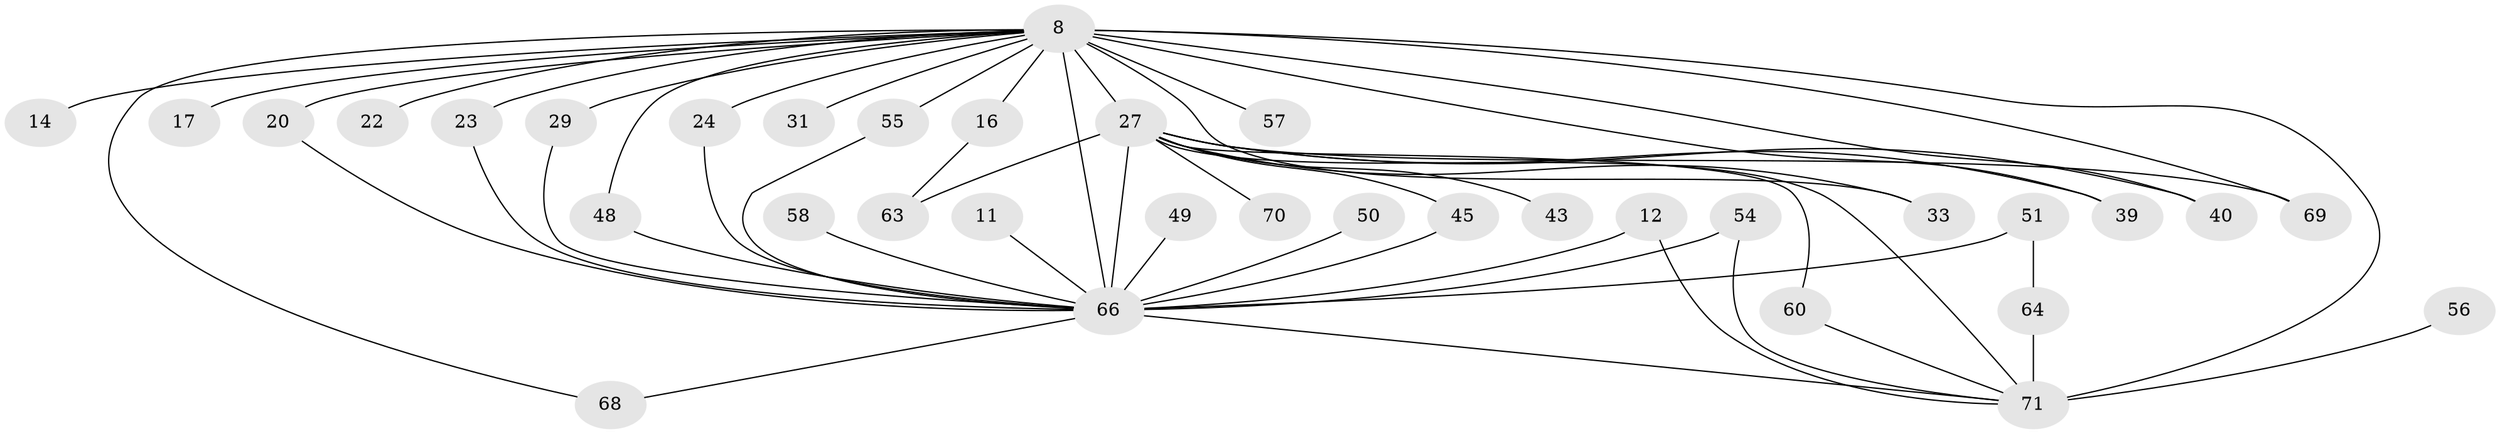 // original degree distribution, {15: 0.014084507042253521, 16: 0.014084507042253521, 20: 0.014084507042253521, 18: 0.014084507042253521, 17: 0.028169014084507043, 14: 0.014084507042253521, 24: 0.014084507042253521, 21: 0.014084507042253521, 13: 0.014084507042253521, 2: 0.5633802816901409, 3: 0.16901408450704225, 4: 0.056338028169014086, 6: 0.028169014084507043, 5: 0.04225352112676056}
// Generated by graph-tools (version 1.1) at 2025/45/03/09/25 04:45:41]
// undirected, 35 vertices, 54 edges
graph export_dot {
graph [start="1"]
  node [color=gray90,style=filled];
  8 [super="+3+7"];
  11;
  12;
  14;
  16;
  17;
  20;
  22;
  23;
  24;
  27 [super="+26+9"];
  29;
  31;
  33;
  39;
  40;
  43;
  45;
  48 [super="+41"];
  49;
  50;
  51 [super="+32"];
  54 [super="+25"];
  55;
  56;
  57;
  58;
  60;
  63;
  64;
  66 [super="+65+10"];
  68;
  69 [super="+18+61+13+36"];
  70;
  71 [super="+53+59+62+30+67+44+46"];
  8 -- 16 [weight=2];
  8 -- 17 [weight=2];
  8 -- 22 [weight=2];
  8 -- 24;
  8 -- 27 [weight=11];
  8 -- 31 [weight=2];
  8 -- 14 [weight=2];
  8 -- 33;
  8 -- 55;
  8 -- 57 [weight=2];
  8 -- 66 [weight=14];
  8 -- 68;
  8 -- 20;
  8 -- 23;
  8 -- 29;
  8 -- 39;
  8 -- 40;
  8 -- 48;
  8 -- 69 [weight=3];
  8 -- 71 [weight=9];
  11 -- 66 [weight=2];
  12 -- 66 [weight=2];
  12 -- 71;
  16 -- 63;
  20 -- 66;
  23 -- 66;
  24 -- 66;
  27 -- 70 [weight=2];
  27 -- 43 [weight=2];
  27 -- 63;
  27 -- 33;
  27 -- 39;
  27 -- 40;
  27 -- 45;
  27 -- 60;
  27 -- 69 [weight=3];
  27 -- 66 [weight=13];
  27 -- 71 [weight=3];
  29 -- 66;
  45 -- 66;
  48 -- 66 [weight=2];
  49 -- 66 [weight=2];
  50 -- 66 [weight=2];
  51 -- 64;
  51 -- 66 [weight=4];
  54 -- 71 [weight=2];
  54 -- 66 [weight=2];
  55 -- 66;
  56 -- 71 [weight=2];
  58 -- 66 [weight=2];
  60 -- 71;
  64 -- 71;
  66 -- 68;
  66 -- 71 [weight=4];
}
